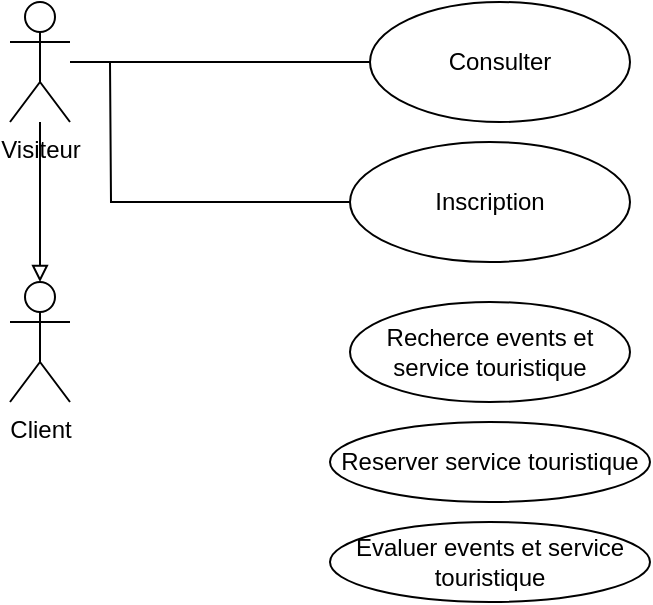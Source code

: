 <mxfile version="23.0.2" type="github">
  <diagram name="Page-1" id="P7TLeiTiltHmnGCo5MTN">
    <mxGraphModel dx="1114" dy="604" grid="1" gridSize="10" guides="1" tooltips="1" connect="1" arrows="1" fold="1" page="1" pageScale="1" pageWidth="827" pageHeight="1169" math="0" shadow="0">
      <root>
        <mxCell id="0" />
        <mxCell id="1" parent="0" />
        <mxCell id="sqn5vPOxeCrrnbe9mnzl-3" value="" style="edgeStyle=orthogonalEdgeStyle;rounded=0;orthogonalLoop=1;jettySize=auto;html=1;endArrow=block;endFill=0;" edge="1" parent="1" source="sqn5vPOxeCrrnbe9mnzl-1" target="sqn5vPOxeCrrnbe9mnzl-2">
          <mxGeometry relative="1" as="geometry" />
        </mxCell>
        <mxCell id="sqn5vPOxeCrrnbe9mnzl-5" style="edgeStyle=orthogonalEdgeStyle;rounded=0;orthogonalLoop=1;jettySize=auto;html=1;entryX=0;entryY=0.5;entryDx=0;entryDy=0;endArrow=none;endFill=0;" edge="1" parent="1" source="sqn5vPOxeCrrnbe9mnzl-1" target="sqn5vPOxeCrrnbe9mnzl-4">
          <mxGeometry relative="1" as="geometry" />
        </mxCell>
        <mxCell id="sqn5vPOxeCrrnbe9mnzl-1" value="Visiteur" style="shape=umlActor;verticalLabelPosition=bottom;verticalAlign=top;html=1;outlineConnect=0;fillStyle=auto;" vertex="1" parent="1">
          <mxGeometry x="80" y="50" width="30" height="60" as="geometry" />
        </mxCell>
        <mxCell id="sqn5vPOxeCrrnbe9mnzl-2" value="Client" style="shape=umlActor;verticalLabelPosition=bottom;verticalAlign=top;html=1;outlineConnect=0;fillStyle=auto;" vertex="1" parent="1">
          <mxGeometry x="80" y="190" width="30" height="60" as="geometry" />
        </mxCell>
        <mxCell id="sqn5vPOxeCrrnbe9mnzl-4" value="Consulter" style="ellipse;whiteSpace=wrap;html=1;" vertex="1" parent="1">
          <mxGeometry x="260" y="50" width="130" height="60" as="geometry" />
        </mxCell>
        <mxCell id="sqn5vPOxeCrrnbe9mnzl-10" style="edgeStyle=orthogonalEdgeStyle;rounded=0;orthogonalLoop=1;jettySize=auto;html=1;endArrow=none;endFill=0;" edge="1" parent="1" source="sqn5vPOxeCrrnbe9mnzl-8">
          <mxGeometry relative="1" as="geometry">
            <mxPoint x="130" y="80" as="targetPoint" />
          </mxGeometry>
        </mxCell>
        <mxCell id="sqn5vPOxeCrrnbe9mnzl-8" value="Inscription" style="ellipse;whiteSpace=wrap;html=1;" vertex="1" parent="1">
          <mxGeometry x="250" y="120" width="140" height="60" as="geometry" />
        </mxCell>
        <mxCell id="sqn5vPOxeCrrnbe9mnzl-11" value="Recherce events et service touristique" style="ellipse;whiteSpace=wrap;html=1;" vertex="1" parent="1">
          <mxGeometry x="250" y="200" width="140" height="50" as="geometry" />
        </mxCell>
        <mxCell id="sqn5vPOxeCrrnbe9mnzl-13" value="Reserver service touristique" style="ellipse;whiteSpace=wrap;html=1;" vertex="1" parent="1">
          <mxGeometry x="240" y="260" width="160" height="40" as="geometry" />
        </mxCell>
        <mxCell id="sqn5vPOxeCrrnbe9mnzl-15" value="Evaluer events et service touristique" style="ellipse;whiteSpace=wrap;html=1;" vertex="1" parent="1">
          <mxGeometry x="240" y="310" width="160" height="40" as="geometry" />
        </mxCell>
      </root>
    </mxGraphModel>
  </diagram>
</mxfile>
